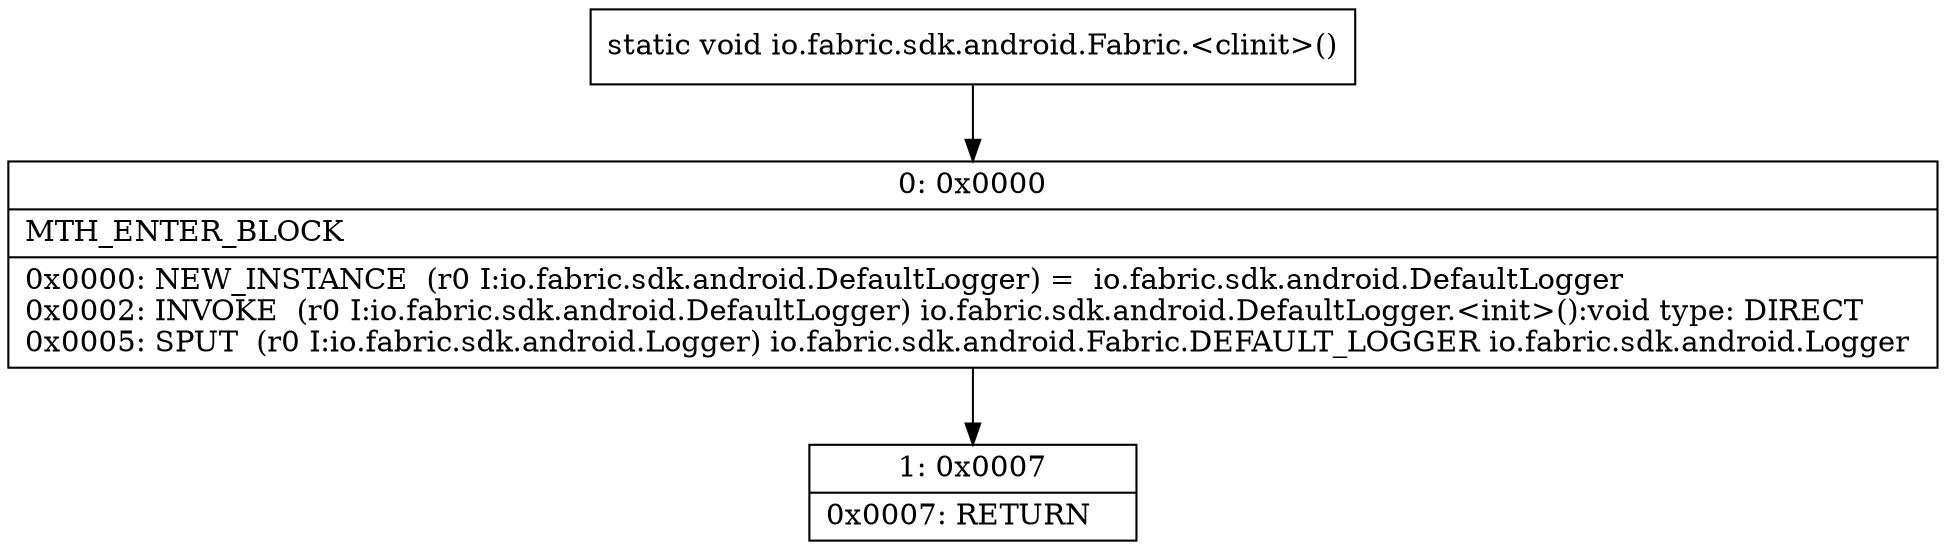 digraph "CFG forio.fabric.sdk.android.Fabric.\<clinit\>()V" {
Node_0 [shape=record,label="{0\:\ 0x0000|MTH_ENTER_BLOCK\l|0x0000: NEW_INSTANCE  (r0 I:io.fabric.sdk.android.DefaultLogger) =  io.fabric.sdk.android.DefaultLogger \l0x0002: INVOKE  (r0 I:io.fabric.sdk.android.DefaultLogger) io.fabric.sdk.android.DefaultLogger.\<init\>():void type: DIRECT \l0x0005: SPUT  (r0 I:io.fabric.sdk.android.Logger) io.fabric.sdk.android.Fabric.DEFAULT_LOGGER io.fabric.sdk.android.Logger \l}"];
Node_1 [shape=record,label="{1\:\ 0x0007|0x0007: RETURN   \l}"];
MethodNode[shape=record,label="{static void io.fabric.sdk.android.Fabric.\<clinit\>() }"];
MethodNode -> Node_0;
Node_0 -> Node_1;
}

